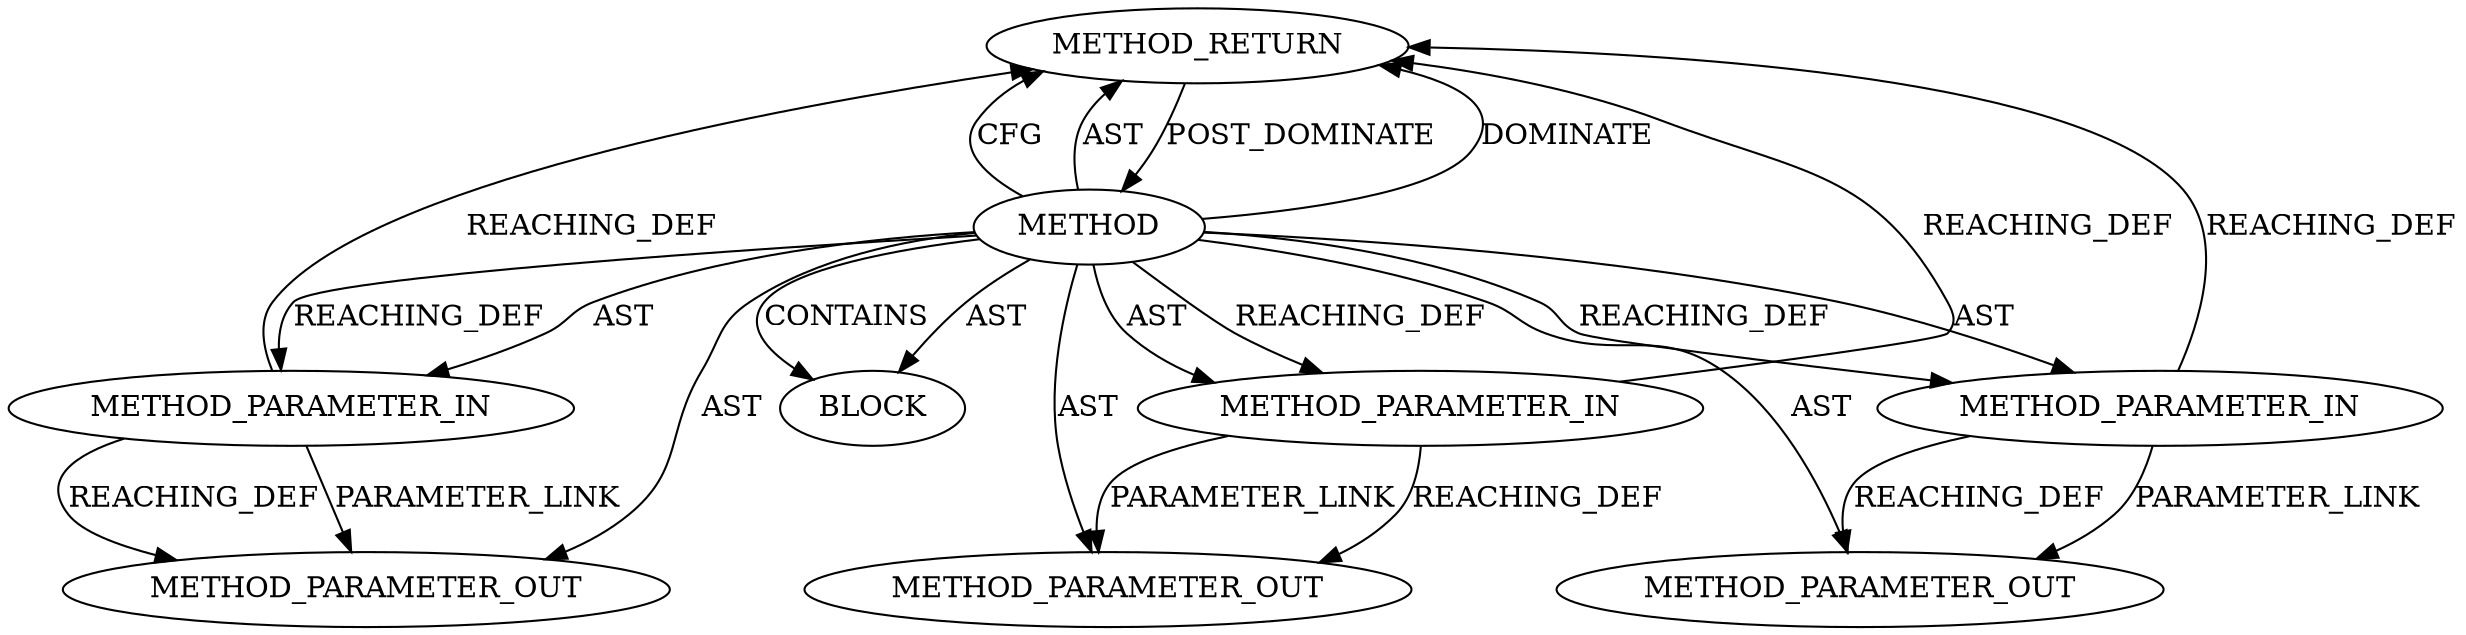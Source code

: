 digraph {
  2635 [label=METHOD_RETURN ORDER=2 CODE="RET" TYPE_FULL_NAME="ANY" EVALUATION_STRATEGY="BY_VALUE"]
  2961 [label=METHOD_PARAMETER_OUT ORDER=1 CODE="p1" IS_VARIADIC=false TYPE_FULL_NAME="ANY" EVALUATION_STRATEGY="BY_VALUE" INDEX=1 NAME="p1"]
  2632 [label=METHOD_PARAMETER_IN ORDER=2 CODE="p2" IS_VARIADIC=false TYPE_FULL_NAME="ANY" EVALUATION_STRATEGY="BY_VALUE" INDEX=2 NAME="p2"]
  2634 [label=BLOCK ORDER=1 ARGUMENT_INDEX=1 CODE="<empty>" TYPE_FULL_NAME="ANY"]
  2630 [label=METHOD AST_PARENT_TYPE="NAMESPACE_BLOCK" AST_PARENT_FULL_NAME="<global>" ORDER=0 CODE="<empty>" FULL_NAME="tipc_nametbl_lookup_anycast" IS_EXTERNAL=true FILENAME="<empty>" SIGNATURE="" NAME="tipc_nametbl_lookup_anycast"]
  2631 [label=METHOD_PARAMETER_IN ORDER=1 CODE="p1" IS_VARIADIC=false TYPE_FULL_NAME="ANY" EVALUATION_STRATEGY="BY_VALUE" INDEX=1 NAME="p1"]
  2633 [label=METHOD_PARAMETER_IN ORDER=3 CODE="p3" IS_VARIADIC=false TYPE_FULL_NAME="ANY" EVALUATION_STRATEGY="BY_VALUE" INDEX=3 NAME="p3"]
  2962 [label=METHOD_PARAMETER_OUT ORDER=2 CODE="p2" IS_VARIADIC=false TYPE_FULL_NAME="ANY" EVALUATION_STRATEGY="BY_VALUE" INDEX=2 NAME="p2"]
  2963 [label=METHOD_PARAMETER_OUT ORDER=3 CODE="p3" IS_VARIADIC=false TYPE_FULL_NAME="ANY" EVALUATION_STRATEGY="BY_VALUE" INDEX=3 NAME="p3"]
  2631 -> 2635 [label=REACHING_DEF VARIABLE="p1"]
  2630 -> 2634 [label=AST ]
  2630 -> 2962 [label=AST ]
  2630 -> 2633 [label=AST ]
  2631 -> 2961 [label=PARAMETER_LINK ]
  2630 -> 2635 [label=DOMINATE ]
  2631 -> 2961 [label=REACHING_DEF VARIABLE="p1"]
  2630 -> 2634 [label=CONTAINS ]
  2633 -> 2635 [label=REACHING_DEF VARIABLE="p3"]
  2632 -> 2962 [label=REACHING_DEF VARIABLE="p2"]
  2632 -> 2962 [label=PARAMETER_LINK ]
  2635 -> 2630 [label=POST_DOMINATE ]
  2630 -> 2963 [label=AST ]
  2632 -> 2635 [label=REACHING_DEF VARIABLE="p2"]
  2630 -> 2632 [label=REACHING_DEF VARIABLE=""]
  2633 -> 2963 [label=PARAMETER_LINK ]
  2630 -> 2635 [label=CFG ]
  2630 -> 2631 [label=AST ]
  2630 -> 2633 [label=REACHING_DEF VARIABLE=""]
  2630 -> 2635 [label=AST ]
  2633 -> 2963 [label=REACHING_DEF VARIABLE="p3"]
  2630 -> 2631 [label=REACHING_DEF VARIABLE=""]
  2630 -> 2961 [label=AST ]
  2630 -> 2632 [label=AST ]
}
